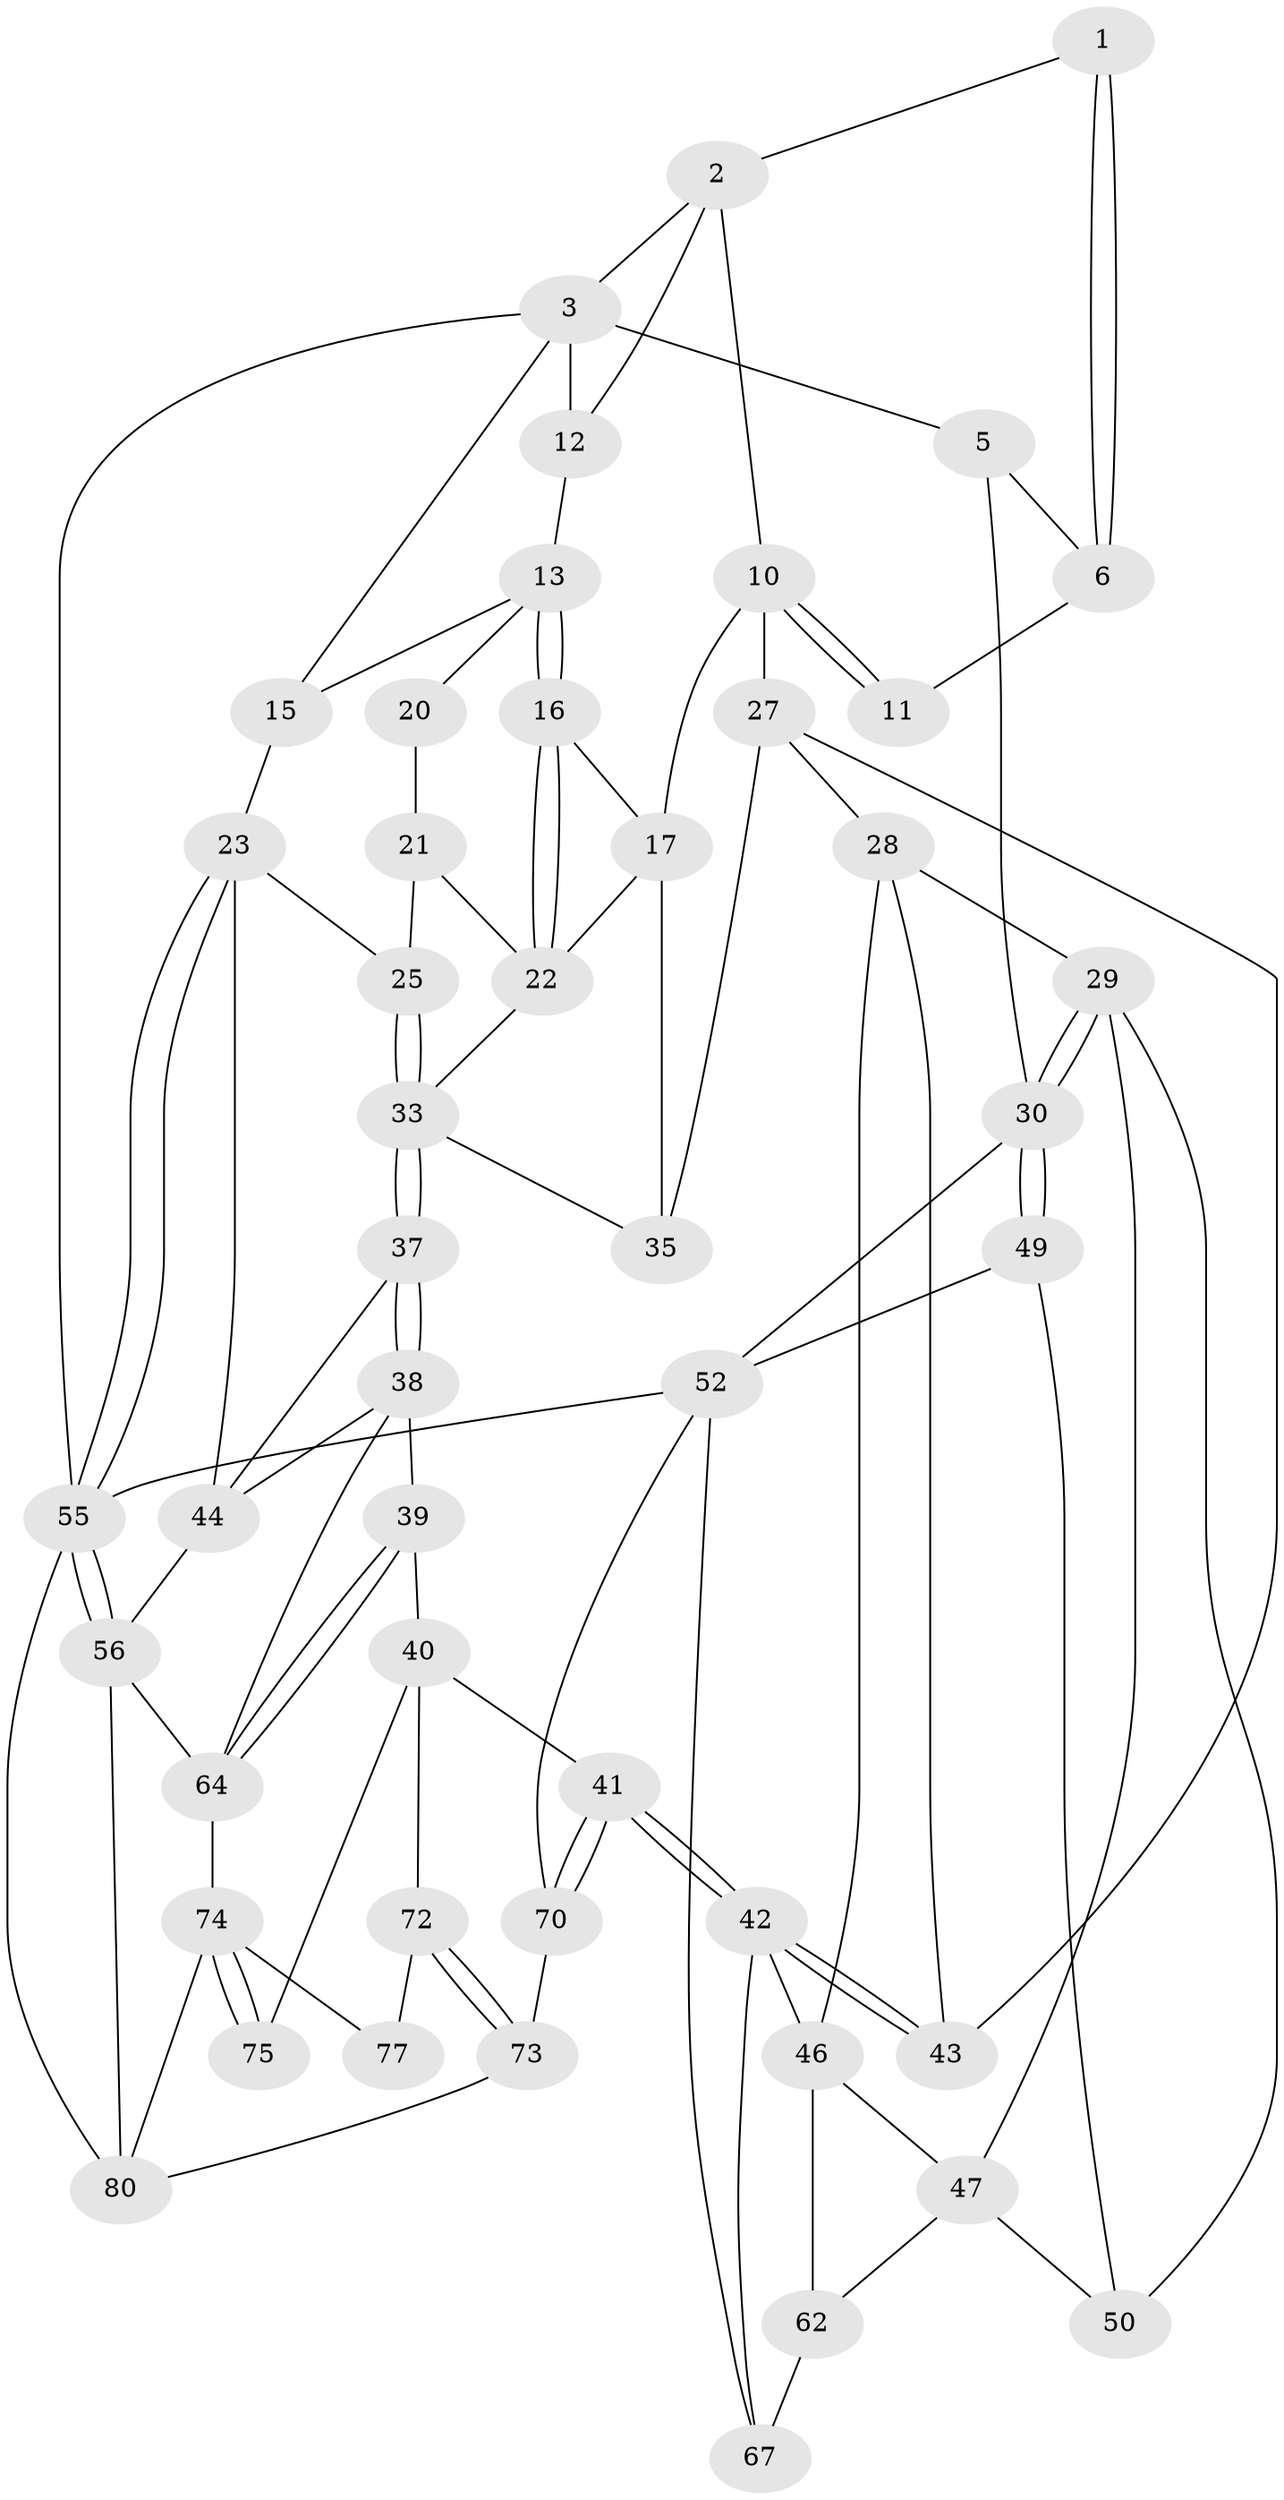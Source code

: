 // Generated by graph-tools (version 1.1) at 2025/24/03/03/25 07:24:31]
// undirected, 48 vertices, 100 edges
graph export_dot {
graph [start="1"]
  node [color=gray90,style=filled];
  1 [pos="+0.20314935135952808+0"];
  2 [pos="+0.2843718649768123+0",super="+9"];
  3 [pos="+0.5473432808904526+0",super="+4"];
  5 [pos="+0.19327801986331766+0",super="+8"];
  6 [pos="+0.15483563626787594+0",super="+7"];
  10 [pos="+0.33035255178607137+0.2665563935103326",super="+19"];
  11 [pos="+0.20049707255738453+0.21703818854000131"];
  12 [pos="+0.569743241376057+0.053793631838535576"];
  13 [pos="+0.7399638587264336+0.18760728601063717",super="+14"];
  15 [pos="+1+0.09752495761537744"];
  16 [pos="+0.5850864085787641+0.30563961012769275"];
  17 [pos="+0.47318533775782673+0.32378074257871176",super="+18"];
  20 [pos="+0.7863074701993966+0.2473938912079516"];
  21 [pos="+0.6931569187800987+0.4135848639181876",super="+26"];
  22 [pos="+0.648407425138851+0.4235588378821272",super="+32"];
  23 [pos="+1+0.36858746135316556",super="+24"];
  25 [pos="+0.7838458824237315+0.5014086225320677"];
  27 [pos="+0.3099091276342174+0.3869128875020078",super="+36"];
  28 [pos="+0.17634547931065842+0.5137554959393466",super="+45"];
  29 [pos="+0.16703004112189299+0.5187196872207894",super="+48"];
  30 [pos="+0+0.3464867687944351",super="+31"];
  33 [pos="+0.6917074590152255+0.5958458478241342",super="+34"];
  35 [pos="+0.5575567759034736+0.5576534225147464"];
  37 [pos="+0.6942698035382625+0.6041875064648518"];
  38 [pos="+0.6879293349225736+0.6680980334681254",super="+59"];
  39 [pos="+0.640969409402428+0.7254724458515853"];
  40 [pos="+0.5292313021514123+0.790218032020962",super="+71"];
  41 [pos="+0.4887752173299917+0.7746778030774993"];
  42 [pos="+0.48223497898535383+0.7701694333864249",super="+60"];
  43 [pos="+0.4415031893458642+0.6629079596561472"];
  44 [pos="+0.8821188384359735+0.6551942471285865",super="+57"];
  46 [pos="+0.2669455448972381+0.726687737048895",super="+61"];
  47 [pos="+0.25776681744780344+0.7243386580781391",super="+53"];
  49 [pos="+0+0.6098409389773344",super="+51"];
  50 [pos="+0.11616523108972052+0.6161936665113145",super="+54"];
  52 [pos="+0+1",super="+69"];
  55 [pos="+1+0.8234832144628251",super="+58"];
  56 [pos="+0.9416038065731032+0.8017846783959635",super="+65"];
  62 [pos="+0.2593640120033098+0.8484539678471175",super="+63"];
  64 [pos="+0.7392781687111742+0.8598413249259244",super="+66"];
  67 [pos="+0.3639322813383489+0.8786962124971667",super="+68"];
  70 [pos="+0.34172882580554115+1"];
  72 [pos="+0.5519843792319906+0.9520872198309566",super="+76"];
  73 [pos="+0.370783776930389+1"];
  74 [pos="+0.7020171075064398+0.8864552563717756",super="+78"];
  75 [pos="+0.6980410076392206+0.8864628829597494"];
  77 [pos="+0.6488995380236682+0.9435189452502706",super="+79"];
  80 [pos="+0.9101318775296879+1",super="+81"];
  1 -- 2;
  1 -- 6;
  1 -- 6;
  2 -- 3;
  2 -- 10;
  2 -- 12;
  3 -- 12;
  3 -- 5;
  3 -- 15;
  3 -- 55;
  5 -- 30 [weight=2];
  5 -- 6;
  6 -- 11 [weight=2];
  10 -- 11;
  10 -- 11;
  10 -- 17;
  10 -- 27;
  12 -- 13;
  13 -- 16;
  13 -- 16;
  13 -- 20;
  13 -- 15;
  15 -- 23;
  16 -- 17;
  16 -- 22;
  16 -- 22;
  17 -- 35;
  17 -- 22;
  20 -- 21 [weight=2];
  21 -- 22;
  21 -- 25;
  22 -- 33;
  23 -- 55;
  23 -- 55;
  23 -- 25;
  23 -- 44;
  25 -- 33;
  25 -- 33;
  27 -- 28;
  27 -- 35;
  27 -- 43;
  28 -- 29;
  28 -- 43;
  28 -- 46;
  29 -- 30;
  29 -- 30;
  29 -- 50;
  29 -- 47;
  30 -- 49;
  30 -- 49;
  30 -- 52;
  33 -- 37;
  33 -- 37;
  33 -- 35;
  37 -- 38;
  37 -- 38;
  37 -- 44;
  38 -- 39;
  38 -- 64;
  38 -- 44;
  39 -- 40;
  39 -- 64;
  39 -- 64;
  40 -- 41;
  40 -- 75;
  40 -- 72;
  41 -- 42;
  41 -- 42;
  41 -- 70;
  41 -- 70;
  42 -- 43;
  42 -- 43;
  42 -- 67;
  42 -- 46;
  44 -- 56;
  46 -- 47;
  46 -- 62;
  47 -- 50;
  47 -- 62;
  49 -- 50 [weight=2];
  49 -- 52;
  52 -- 70;
  52 -- 55;
  52 -- 67;
  55 -- 56;
  55 -- 56;
  55 -- 80;
  56 -- 80;
  56 -- 64;
  62 -- 67 [weight=2];
  64 -- 74;
  70 -- 73;
  72 -- 73;
  72 -- 73;
  72 -- 77 [weight=2];
  73 -- 80;
  74 -- 75;
  74 -- 75;
  74 -- 80;
  74 -- 77;
}
